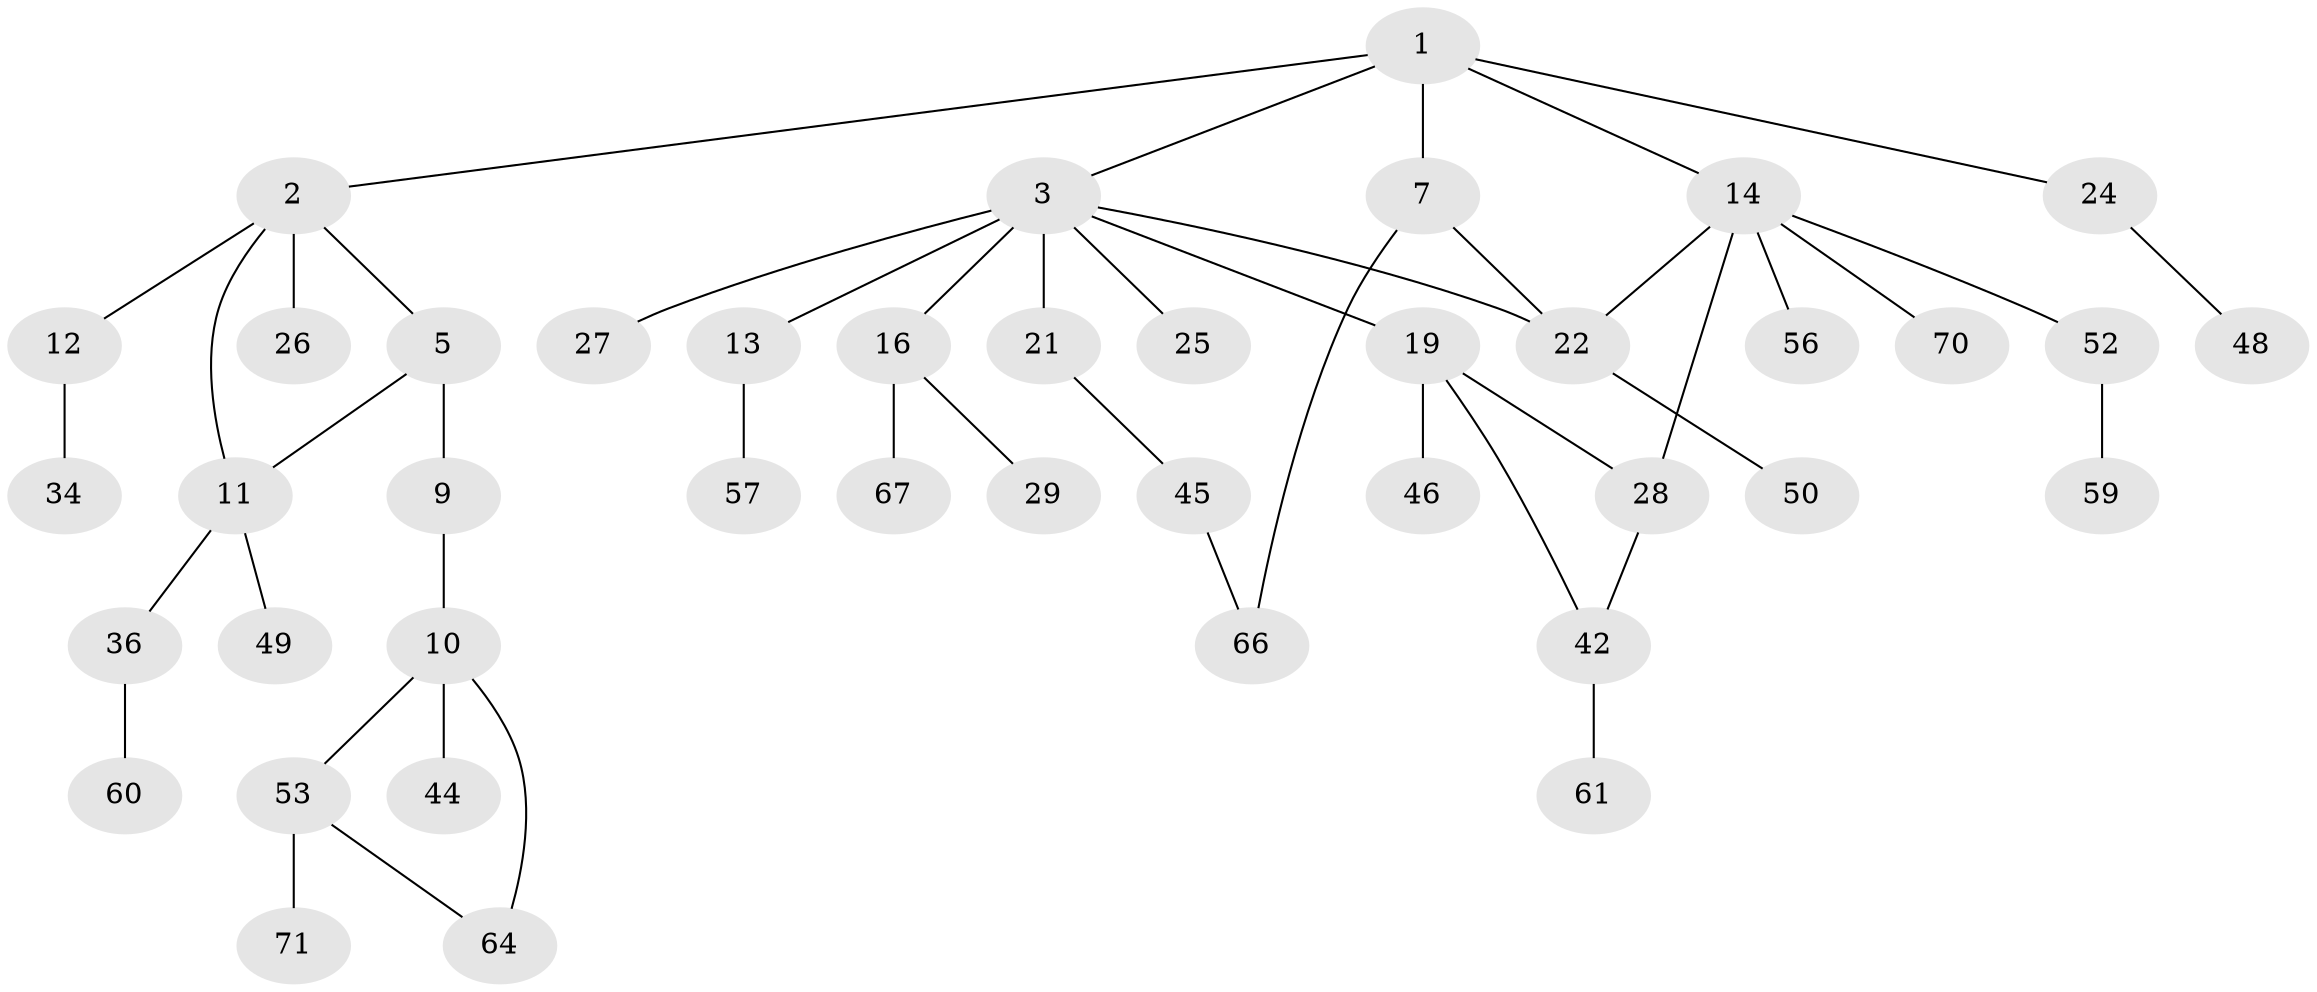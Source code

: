 // original degree distribution, {5: 0.04225352112676056, 2: 0.2535211267605634, 3: 0.19718309859154928, 4: 0.11267605633802817, 6: 0.014084507042253521, 1: 0.38028169014084506}
// Generated by graph-tools (version 1.1) at 2025/17/03/04/25 18:17:12]
// undirected, 42 vertices, 48 edges
graph export_dot {
graph [start="1"]
  node [color=gray90,style=filled];
  1;
  2;
  3 [super="+4"];
  5 [super="+31"];
  7;
  9 [super="+32"];
  10 [super="+20"];
  11 [super="+15+37"];
  12 [super="+30+17"];
  13;
  14;
  16 [super="+18"];
  19 [super="+33"];
  21 [super="+40"];
  22 [super="+55+43"];
  24 [super="+39"];
  25 [super="+35"];
  26 [super="+41"];
  27;
  28 [super="+63+65"];
  29;
  34;
  36 [super="+47"];
  42;
  44;
  45;
  46;
  48;
  49;
  50;
  52 [super="+58"];
  53;
  56;
  57;
  59;
  60;
  61;
  64;
  66;
  67;
  70;
  71;
  1 -- 2;
  1 -- 3;
  1 -- 7;
  1 -- 14;
  1 -- 24;
  2 -- 5;
  2 -- 11;
  2 -- 12;
  2 -- 26;
  3 -- 13;
  3 -- 16;
  3 -- 19;
  3 -- 21 [weight=2];
  3 -- 22;
  3 -- 25;
  3 -- 27;
  5 -- 9;
  5 -- 11;
  7 -- 66;
  7 -- 22;
  9 -- 10;
  10 -- 53;
  10 -- 64;
  10 -- 44;
  11 -- 36;
  11 -- 49;
  12 -- 34 [weight=2];
  13 -- 57;
  14 -- 22;
  14 -- 28;
  14 -- 52;
  14 -- 56;
  14 -- 70;
  16 -- 29;
  16 -- 67;
  19 -- 46;
  19 -- 42;
  19 -- 28;
  21 -- 45;
  22 -- 50;
  24 -- 48;
  28 -- 42;
  36 -- 60;
  42 -- 61;
  45 -- 66;
  52 -- 59;
  53 -- 71;
  53 -- 64;
}
